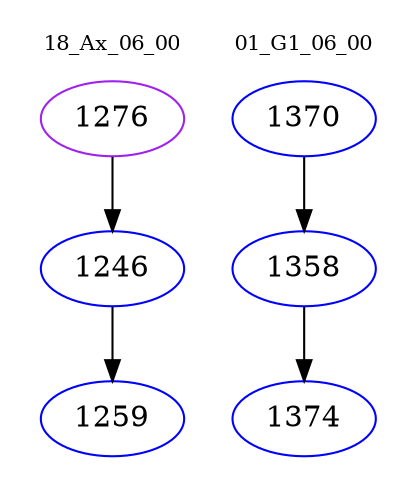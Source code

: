 digraph{
subgraph cluster_0 {
color = white
label = "18_Ax_06_00";
fontsize=10;
T0_1276 [label="1276", color="purple"]
T0_1276 -> T0_1246 [color="black"]
T0_1246 [label="1246", color="blue"]
T0_1246 -> T0_1259 [color="black"]
T0_1259 [label="1259", color="blue"]
}
subgraph cluster_1 {
color = white
label = "01_G1_06_00";
fontsize=10;
T1_1370 [label="1370", color="blue"]
T1_1370 -> T1_1358 [color="black"]
T1_1358 [label="1358", color="blue"]
T1_1358 -> T1_1374 [color="black"]
T1_1374 [label="1374", color="blue"]
}
}
